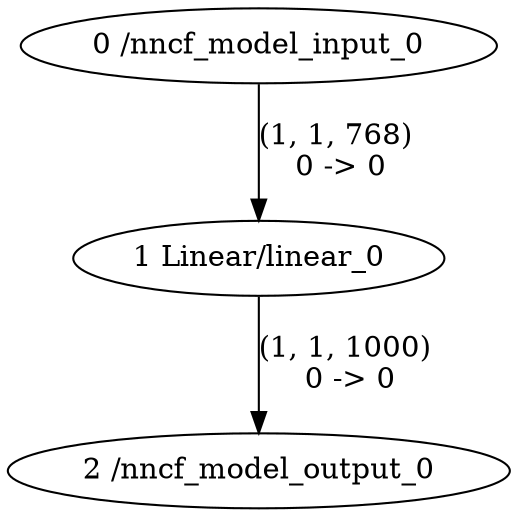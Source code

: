 strict digraph  {
"0 /nncf_model_input_0";
"1 Linear/linear_0";
"2 /nncf_model_output_0";
"0 /nncf_model_input_0" -> "1 Linear/linear_0"  [label="(1, 1, 768) \n0 -> 0", style=solid];
"1 Linear/linear_0" -> "2 /nncf_model_output_0"  [label="(1, 1, 1000) \n0 -> 0", style=solid];
}
